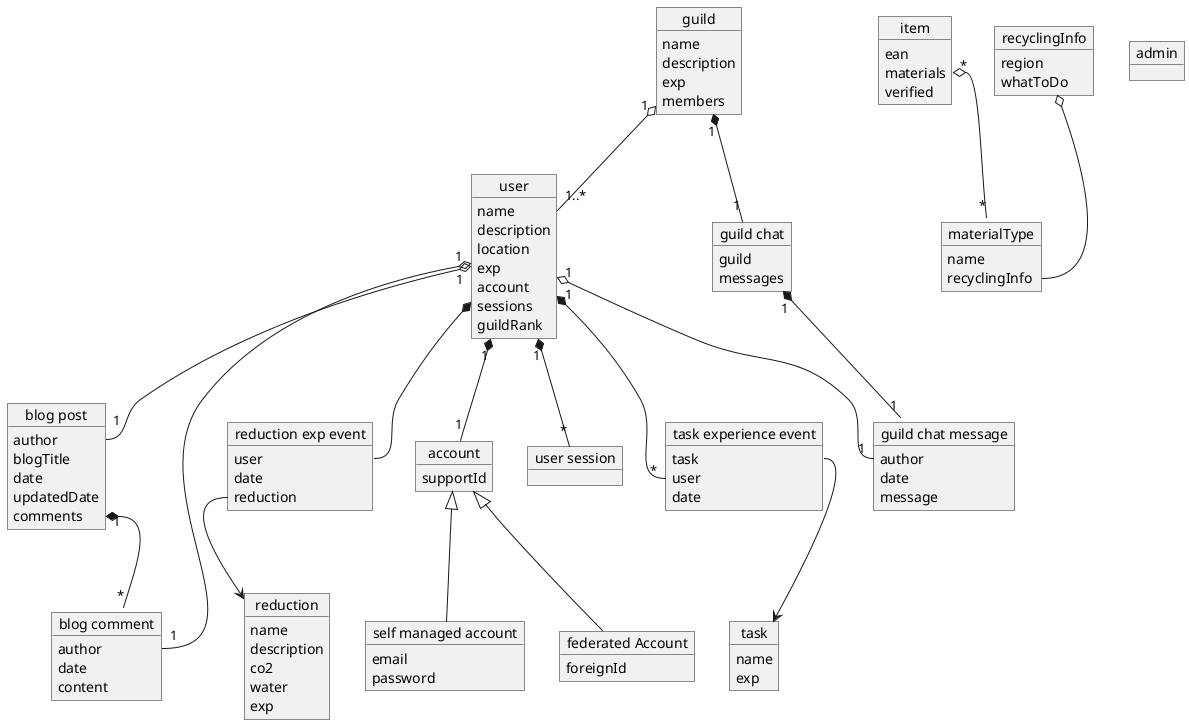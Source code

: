 @startuml "Domain Model"

Object "user" as u {
  name
  description
  location
  exp
  account
  sessions
  guildRank
  ' TODO is abstracting the account helpful? (could improve GDRP compliant deletion)
}

Object "account" as acc {
    supportId
}

Object "self managed account" as accsm {
  email
  password
}

Object "federated Account" as accf {
  foreignId
  ' TODO more precise info once the federation mechanism is set
}

acc <|-- accsm
acc <|-- accf

Object "user session" as us {
    ' TODO which info do we need to manage sessions?
}

Object "task experience event" as tee {
  task
  user
  date
}

Object "item" as i {
  ean
  materials
  verified
}

Object "materialType" as mt {
    name
    recyclingInfo
}

Object "recyclingInfo" as ri {
    region
    whatToDo
}

Object "guild" as g {
  name
  description
  exp
  members
}

Object "blog post" as bp {
  author
  blogTitle
  date
  updatedDate
  comments
}

Object "blog comment" as bc {
  author
  date
  content
}

Object "guild chat" as gc {
  guild
  messages
}

Object "guild chat message" as gcm {
  author
  date
  message
}

Object "task" as t {
    name
    exp
}

Object "reduction" as r {
    name
    description
    co2
    water
    exp
}

Object "reduction exp event" as ree {
    user
    date
    reduction
}

Object "admin" as ad {
    ' TODO what would the full version be?
}

u "1" *-- "1" acc
u "1" *-- "*" tee::user
u "1" *-- "*" us
g "1" *-- "1" gc
u *-- ree::user
gc "1" *-- "1" gcm

bp::comments "1" *-- "*" bc

ri o-- mt::recyclingInfo


u "1" o-- "1" bc::author
u "1" o-- "1" bp::author
u "1" o-- "1" gcm::author


g "1" o-- "1..*" u

i::materials "*" o-- "*" mt

ree::reduction --> r
tee::task --> t

@enduml
